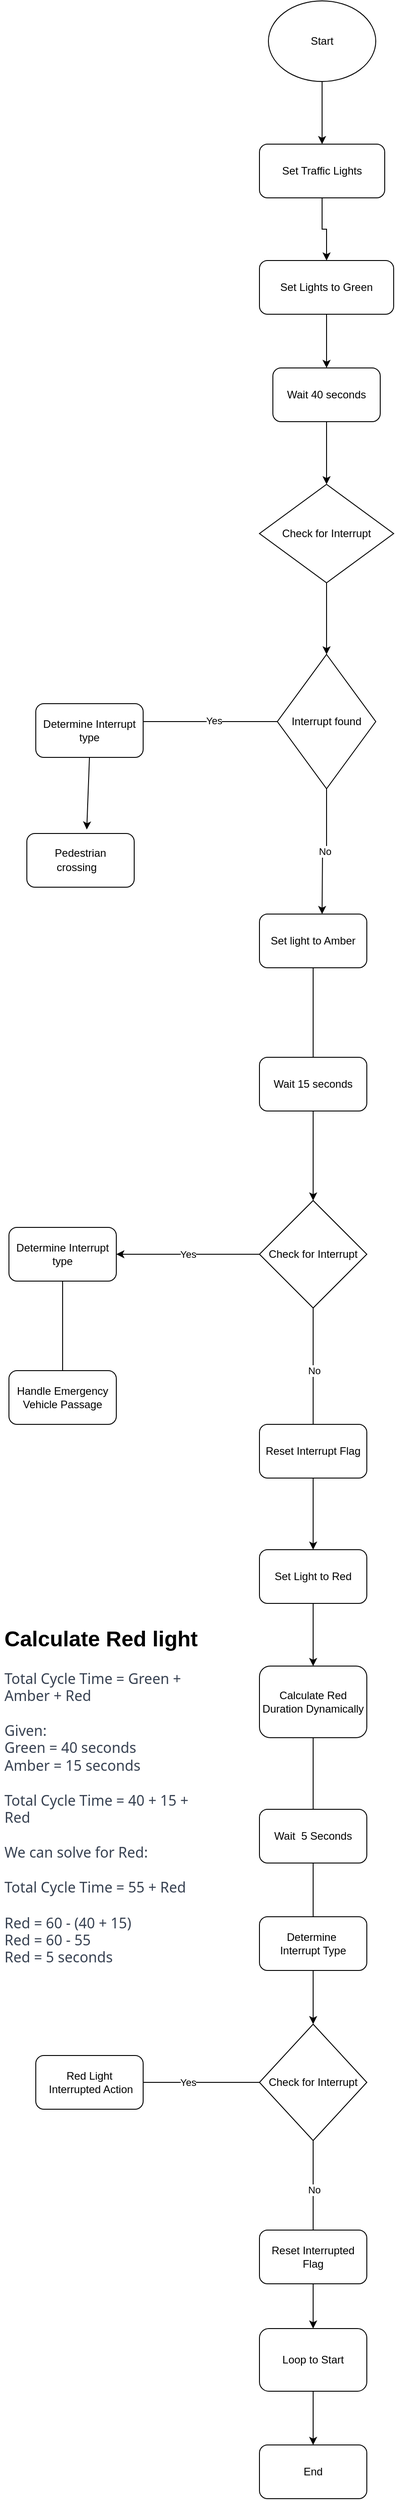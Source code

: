 <mxfile version="21.3.4">
  <diagram id="C5RBs43oDa-KdzZeNtuy" name="Page-1">
    <mxGraphModel dx="1524" dy="1185" grid="1" gridSize="10" guides="1" tooltips="1" connect="1" arrows="1" fold="1" page="1" pageScale="1" pageWidth="827" pageHeight="1169" math="0" shadow="0">
      <root>
        <mxCell id="WIyWlLk6GJQsqaUBKTNV-0" />
        <mxCell id="WIyWlLk6GJQsqaUBKTNV-1" parent="WIyWlLk6GJQsqaUBKTNV-0" />
        <mxCell id="nLkVJomoMqzsWr1Mw08b-5" style="edgeStyle=orthogonalEdgeStyle;rounded=0;orthogonalLoop=1;jettySize=auto;html=1;" edge="1" parent="WIyWlLk6GJQsqaUBKTNV-1" source="nLkVJomoMqzsWr1Mw08b-0">
          <mxGeometry relative="1" as="geometry">
            <mxPoint x="380" y="240" as="targetPoint" />
          </mxGeometry>
        </mxCell>
        <mxCell id="nLkVJomoMqzsWr1Mw08b-0" value="Start" style="ellipse;whiteSpace=wrap;html=1;" vertex="1" parent="WIyWlLk6GJQsqaUBKTNV-1">
          <mxGeometry x="320" y="80" width="120" height="90" as="geometry" />
        </mxCell>
        <mxCell id="nLkVJomoMqzsWr1Mw08b-18" style="edgeStyle=orthogonalEdgeStyle;rounded=0;orthogonalLoop=1;jettySize=auto;html=1;" edge="1" parent="WIyWlLk6GJQsqaUBKTNV-1" source="nLkVJomoMqzsWr1Mw08b-17" target="nLkVJomoMqzsWr1Mw08b-19">
          <mxGeometry relative="1" as="geometry">
            <mxPoint x="380" y="390" as="targetPoint" />
          </mxGeometry>
        </mxCell>
        <mxCell id="nLkVJomoMqzsWr1Mw08b-17" value="Set Traffic Lights" style="rounded=1;whiteSpace=wrap;html=1;" vertex="1" parent="WIyWlLk6GJQsqaUBKTNV-1">
          <mxGeometry x="310" y="240" width="140" height="60" as="geometry" />
        </mxCell>
        <mxCell id="nLkVJomoMqzsWr1Mw08b-21" style="edgeStyle=orthogonalEdgeStyle;rounded=0;orthogonalLoop=1;jettySize=auto;html=1;" edge="1" parent="WIyWlLk6GJQsqaUBKTNV-1" source="nLkVJomoMqzsWr1Mw08b-19" target="nLkVJomoMqzsWr1Mw08b-22">
          <mxGeometry relative="1" as="geometry">
            <mxPoint x="385" y="490" as="targetPoint" />
          </mxGeometry>
        </mxCell>
        <mxCell id="nLkVJomoMqzsWr1Mw08b-19" value="Set Lights to Green" style="rounded=1;whiteSpace=wrap;html=1;" vertex="1" parent="WIyWlLk6GJQsqaUBKTNV-1">
          <mxGeometry x="310" y="370" width="150" height="60" as="geometry" />
        </mxCell>
        <mxCell id="nLkVJomoMqzsWr1Mw08b-23" style="edgeStyle=orthogonalEdgeStyle;rounded=0;orthogonalLoop=1;jettySize=auto;html=1;" edge="1" parent="WIyWlLk6GJQsqaUBKTNV-1" source="nLkVJomoMqzsWr1Mw08b-22" target="nLkVJomoMqzsWr1Mw08b-24">
          <mxGeometry relative="1" as="geometry">
            <mxPoint x="385" y="660" as="targetPoint" />
          </mxGeometry>
        </mxCell>
        <mxCell id="nLkVJomoMqzsWr1Mw08b-22" value="Wait 40 seconds" style="rounded=1;whiteSpace=wrap;html=1;" vertex="1" parent="WIyWlLk6GJQsqaUBKTNV-1">
          <mxGeometry x="325" y="490" width="120" height="60" as="geometry" />
        </mxCell>
        <mxCell id="nLkVJomoMqzsWr1Mw08b-25" style="edgeStyle=orthogonalEdgeStyle;rounded=0;orthogonalLoop=1;jettySize=auto;html=1;" edge="1" parent="WIyWlLk6GJQsqaUBKTNV-1" source="nLkVJomoMqzsWr1Mw08b-24" target="nLkVJomoMqzsWr1Mw08b-26">
          <mxGeometry relative="1" as="geometry">
            <mxPoint x="150" y="675" as="targetPoint" />
          </mxGeometry>
        </mxCell>
        <mxCell id="nLkVJomoMqzsWr1Mw08b-24" value="Check for Interrupt" style="rhombus;whiteSpace=wrap;html=1;" vertex="1" parent="WIyWlLk6GJQsqaUBKTNV-1">
          <mxGeometry x="310" y="620" width="150" height="110" as="geometry" />
        </mxCell>
        <mxCell id="nLkVJomoMqzsWr1Mw08b-27" style="edgeStyle=orthogonalEdgeStyle;rounded=0;orthogonalLoop=1;jettySize=auto;html=1;" edge="1" parent="WIyWlLk6GJQsqaUBKTNV-1" source="nLkVJomoMqzsWr1Mw08b-26">
          <mxGeometry relative="1" as="geometry">
            <mxPoint x="160" y="885" as="targetPoint" />
          </mxGeometry>
        </mxCell>
        <mxCell id="nLkVJomoMqzsWr1Mw08b-28" value="Yes" style="edgeLabel;html=1;align=center;verticalAlign=middle;resizable=0;points=[];" vertex="1" connectable="0" parent="nLkVJomoMqzsWr1Mw08b-27">
          <mxGeometry x="-0.167" y="-1" relative="1" as="geometry">
            <mxPoint as="offset" />
          </mxGeometry>
        </mxCell>
        <mxCell id="nLkVJomoMqzsWr1Mw08b-31" value="No" style="edgeStyle=orthogonalEdgeStyle;rounded=0;orthogonalLoop=1;jettySize=auto;html=1;" edge="1" parent="WIyWlLk6GJQsqaUBKTNV-1" source="nLkVJomoMqzsWr1Mw08b-26">
          <mxGeometry x="-0.004" relative="1" as="geometry">
            <mxPoint x="380" y="1100" as="targetPoint" />
            <mxPoint as="offset" />
          </mxGeometry>
        </mxCell>
        <mxCell id="nLkVJomoMqzsWr1Mw08b-26" value="Interrupt&amp;nbsp;found" style="rhombus;whiteSpace=wrap;html=1;" vertex="1" parent="WIyWlLk6GJQsqaUBKTNV-1">
          <mxGeometry x="330" y="810" width="110" height="150" as="geometry" />
        </mxCell>
        <mxCell id="nLkVJomoMqzsWr1Mw08b-43" style="edgeStyle=orthogonalEdgeStyle;rounded=0;orthogonalLoop=1;jettySize=auto;html=1;" edge="1" parent="WIyWlLk6GJQsqaUBKTNV-1" source="nLkVJomoMqzsWr1Mw08b-29">
          <mxGeometry relative="1" as="geometry">
            <mxPoint x="90" y="1620" as="targetPoint" />
          </mxGeometry>
        </mxCell>
        <mxCell id="nLkVJomoMqzsWr1Mw08b-29" value="Determine Interrupt type" style="rounded=1;whiteSpace=wrap;html=1;" vertex="1" parent="WIyWlLk6GJQsqaUBKTNV-1">
          <mxGeometry x="30" y="1450" width="120" height="60" as="geometry" />
        </mxCell>
        <mxCell id="nLkVJomoMqzsWr1Mw08b-33" value=" Pedestrian&lt;br&gt;&amp;nbsp; &amp;nbsp; &amp;nbsp; &amp;nbsp;crossing &amp;nbsp; &amp;nbsp; &amp;nbsp;&amp;nbsp;&lt;span style=&quot;border: 0px solid rgb(217, 217, 227); box-sizing: border-box; caret-color: rgb(255, 255, 255); color: rgb(255, 255, 255); font-family: &amp;quot;Söhne Mono&amp;quot;, Monaco, &amp;quot;Andale Mono&amp;quot;, &amp;quot;Ubuntu Mono&amp;quot;, monospace; font-size: 14px; text-align: left;&quot; class=&quot;hljs-operator&quot;&gt;|&lt;/span&gt;" style="rounded=1;whiteSpace=wrap;html=1;" vertex="1" parent="WIyWlLk6GJQsqaUBKTNV-1">
          <mxGeometry x="50" y="1010" width="120" height="60" as="geometry" />
        </mxCell>
        <mxCell id="nLkVJomoMqzsWr1Mw08b-35" style="edgeStyle=orthogonalEdgeStyle;rounded=0;orthogonalLoop=1;jettySize=auto;html=1;" edge="1" parent="WIyWlLk6GJQsqaUBKTNV-1" source="nLkVJomoMqzsWr1Mw08b-34">
          <mxGeometry relative="1" as="geometry">
            <mxPoint x="370" y="1270" as="targetPoint" />
          </mxGeometry>
        </mxCell>
        <mxCell id="nLkVJomoMqzsWr1Mw08b-34" value="Set light to Amber" style="rounded=1;whiteSpace=wrap;html=1;" vertex="1" parent="WIyWlLk6GJQsqaUBKTNV-1">
          <mxGeometry x="310" y="1100" width="120" height="60" as="geometry" />
        </mxCell>
        <mxCell id="nLkVJomoMqzsWr1Mw08b-37" style="edgeStyle=orthogonalEdgeStyle;rounded=0;orthogonalLoop=1;jettySize=auto;html=1;" edge="1" parent="WIyWlLk6GJQsqaUBKTNV-1" source="nLkVJomoMqzsWr1Mw08b-36" target="nLkVJomoMqzsWr1Mw08b-38">
          <mxGeometry relative="1" as="geometry">
            <mxPoint x="370" y="1440" as="targetPoint" />
          </mxGeometry>
        </mxCell>
        <mxCell id="nLkVJomoMqzsWr1Mw08b-36" value="Wait 15 seconds" style="rounded=1;whiteSpace=wrap;html=1;" vertex="1" parent="WIyWlLk6GJQsqaUBKTNV-1">
          <mxGeometry x="310" y="1260" width="120" height="60" as="geometry" />
        </mxCell>
        <mxCell id="nLkVJomoMqzsWr1Mw08b-39" value="Yes" style="edgeStyle=orthogonalEdgeStyle;rounded=0;orthogonalLoop=1;jettySize=auto;html=1;" edge="1" parent="WIyWlLk6GJQsqaUBKTNV-1" source="nLkVJomoMqzsWr1Mw08b-38">
          <mxGeometry relative="1" as="geometry">
            <mxPoint x="150" y="1480" as="targetPoint" />
          </mxGeometry>
        </mxCell>
        <mxCell id="nLkVJomoMqzsWr1Mw08b-45" value="No" style="edgeStyle=orthogonalEdgeStyle;rounded=0;orthogonalLoop=1;jettySize=auto;html=1;" edge="1" parent="WIyWlLk6GJQsqaUBKTNV-1" source="nLkVJomoMqzsWr1Mw08b-38">
          <mxGeometry relative="1" as="geometry">
            <mxPoint x="370" y="1680" as="targetPoint" />
          </mxGeometry>
        </mxCell>
        <mxCell id="nLkVJomoMqzsWr1Mw08b-38" value="Check for Interrupt" style="rhombus;whiteSpace=wrap;html=1;" vertex="1" parent="WIyWlLk6GJQsqaUBKTNV-1">
          <mxGeometry x="310" y="1420" width="120" height="120" as="geometry" />
        </mxCell>
        <mxCell id="nLkVJomoMqzsWr1Mw08b-42" value="Determine Interrupt type" style="rounded=1;whiteSpace=wrap;html=1;" vertex="1" parent="WIyWlLk6GJQsqaUBKTNV-1">
          <mxGeometry x="60" y="865" width="120" height="60" as="geometry" />
        </mxCell>
        <mxCell id="nLkVJomoMqzsWr1Mw08b-44" value="Handle&amp;nbsp;Emergency Vehicle Passage" style="rounded=1;whiteSpace=wrap;html=1;" vertex="1" parent="WIyWlLk6GJQsqaUBKTNV-1">
          <mxGeometry x="30" y="1610" width="120" height="60" as="geometry" />
        </mxCell>
        <mxCell id="nLkVJomoMqzsWr1Mw08b-47" style="edgeStyle=orthogonalEdgeStyle;rounded=0;orthogonalLoop=1;jettySize=auto;html=1;" edge="1" parent="WIyWlLk6GJQsqaUBKTNV-1" source="nLkVJomoMqzsWr1Mw08b-46" target="nLkVJomoMqzsWr1Mw08b-48">
          <mxGeometry relative="1" as="geometry">
            <mxPoint x="370" y="1840" as="targetPoint" />
          </mxGeometry>
        </mxCell>
        <mxCell id="nLkVJomoMqzsWr1Mw08b-46" value="Reset&amp;nbsp;Interrupt Flag" style="rounded=1;whiteSpace=wrap;html=1;" vertex="1" parent="WIyWlLk6GJQsqaUBKTNV-1">
          <mxGeometry x="310" y="1670" width="120" height="60" as="geometry" />
        </mxCell>
        <mxCell id="nLkVJomoMqzsWr1Mw08b-50" style="edgeStyle=orthogonalEdgeStyle;rounded=0;orthogonalLoop=1;jettySize=auto;html=1;" edge="1" parent="WIyWlLk6GJQsqaUBKTNV-1" source="nLkVJomoMqzsWr1Mw08b-48" target="nLkVJomoMqzsWr1Mw08b-51">
          <mxGeometry relative="1" as="geometry">
            <mxPoint x="370" y="1970" as="targetPoint" />
          </mxGeometry>
        </mxCell>
        <mxCell id="nLkVJomoMqzsWr1Mw08b-48" value="Set Light to Red" style="rounded=1;whiteSpace=wrap;html=1;" vertex="1" parent="WIyWlLk6GJQsqaUBKTNV-1">
          <mxGeometry x="310" y="1810" width="120" height="60" as="geometry" />
        </mxCell>
        <mxCell id="nLkVJomoMqzsWr1Mw08b-49" value="" style="endArrow=classic;html=1;rounded=0;exitX=0.5;exitY=1;exitDx=0;exitDy=0;entryX=0.558;entryY=-0.074;entryDx=0;entryDy=0;entryPerimeter=0;" edge="1" parent="WIyWlLk6GJQsqaUBKTNV-1" source="nLkVJomoMqzsWr1Mw08b-42" target="nLkVJomoMqzsWr1Mw08b-33">
          <mxGeometry width="50" height="50" relative="1" as="geometry">
            <mxPoint x="330" y="1030" as="sourcePoint" />
            <mxPoint x="380" y="980" as="targetPoint" />
          </mxGeometry>
        </mxCell>
        <mxCell id="nLkVJomoMqzsWr1Mw08b-52" style="edgeStyle=orthogonalEdgeStyle;rounded=0;orthogonalLoop=1;jettySize=auto;html=1;" edge="1" parent="WIyWlLk6GJQsqaUBKTNV-1" source="nLkVJomoMqzsWr1Mw08b-51">
          <mxGeometry relative="1" as="geometry">
            <mxPoint x="370" y="2110" as="targetPoint" />
          </mxGeometry>
        </mxCell>
        <mxCell id="nLkVJomoMqzsWr1Mw08b-51" value="Calculate&amp;nbsp;Red Duration&amp;nbsp;Dynamically " style="rounded=1;whiteSpace=wrap;html=1;" vertex="1" parent="WIyWlLk6GJQsqaUBKTNV-1">
          <mxGeometry x="310" y="1940" width="120" height="80" as="geometry" />
        </mxCell>
        <mxCell id="nLkVJomoMqzsWr1Mw08b-53" value="&lt;h1&gt;Calculate Red light&amp;nbsp;&lt;/h1&gt;&lt;h1&gt;&lt;p style=&quot;font-size: 16px; font-weight: 400; border: 0px solid rgb(217, 217, 227); box-sizing: border-box; margin: 1.25em 0px; caret-color: rgb(55, 65, 81); color: rgb(55, 65, 81); font-family: Söhne, ui-sans-serif, system-ui, -apple-system, &amp;quot;Segoe UI&amp;quot;, Roboto, Ubuntu, Cantarell, &amp;quot;Noto Sans&amp;quot;, sans-serif, &amp;quot;Helvetica Neue&amp;quot;, Arial, &amp;quot;Apple Color Emoji&amp;quot;, &amp;quot;Segoe UI Emoji&amp;quot;, &amp;quot;Segoe UI Symbol&amp;quot;, &amp;quot;Noto Color Emoji&amp;quot;;&quot;&gt;Total Cycle Time = Green + Amber + Red&lt;/p&gt;&lt;p style=&quot;font-size: 16px; font-weight: 400; border: 0px solid rgb(217, 217, 227); box-sizing: border-box; margin: 1.25em 0px; caret-color: rgb(55, 65, 81); color: rgb(55, 65, 81); font-family: Söhne, ui-sans-serif, system-ui, -apple-system, &amp;quot;Segoe UI&amp;quot;, Roboto, Ubuntu, Cantarell, &amp;quot;Noto Sans&amp;quot;, sans-serif, &amp;quot;Helvetica Neue&amp;quot;, Arial, &amp;quot;Apple Color Emoji&amp;quot;, &amp;quot;Segoe UI Emoji&amp;quot;, &amp;quot;Segoe UI Symbol&amp;quot;, &amp;quot;Noto Color Emoji&amp;quot;;&quot;&gt;Given:&lt;br&gt;Green = 40 seconds&lt;br&gt;Amber = 15 seconds&lt;/p&gt;&lt;p style=&quot;font-size: 16px; font-weight: 400; border: 0px solid rgb(217, 217, 227); box-sizing: border-box; margin: 1.25em 0px; caret-color: rgb(55, 65, 81); color: rgb(55, 65, 81); font-family: Söhne, ui-sans-serif, system-ui, -apple-system, &amp;quot;Segoe UI&amp;quot;, Roboto, Ubuntu, Cantarell, &amp;quot;Noto Sans&amp;quot;, sans-serif, &amp;quot;Helvetica Neue&amp;quot;, Arial, &amp;quot;Apple Color Emoji&amp;quot;, &amp;quot;Segoe UI Emoji&amp;quot;, &amp;quot;Segoe UI Symbol&amp;quot;, &amp;quot;Noto Color Emoji&amp;quot;;&quot;&gt;Total Cycle Time = 40 + 15 + Red&lt;/p&gt;&lt;p style=&quot;font-size: 16px; font-weight: 400; border: 0px solid rgb(217, 217, 227); box-sizing: border-box; margin: 1.25em 0px; caret-color: rgb(55, 65, 81); color: rgb(55, 65, 81); font-family: Söhne, ui-sans-serif, system-ui, -apple-system, &amp;quot;Segoe UI&amp;quot;, Roboto, Ubuntu, Cantarell, &amp;quot;Noto Sans&amp;quot;, sans-serif, &amp;quot;Helvetica Neue&amp;quot;, Arial, &amp;quot;Apple Color Emoji&amp;quot;, &amp;quot;Segoe UI Emoji&amp;quot;, &amp;quot;Segoe UI Symbol&amp;quot;, &amp;quot;Noto Color Emoji&amp;quot;;&quot;&gt;We can solve for Red:&lt;/p&gt;&lt;p style=&quot;font-size: 16px; font-weight: 400; border: 0px solid rgb(217, 217, 227); box-sizing: border-box; margin: 1.25em 0px; caret-color: rgb(55, 65, 81); color: rgb(55, 65, 81); font-family: Söhne, ui-sans-serif, system-ui, -apple-system, &amp;quot;Segoe UI&amp;quot;, Roboto, Ubuntu, Cantarell, &amp;quot;Noto Sans&amp;quot;, sans-serif, &amp;quot;Helvetica Neue&amp;quot;, Arial, &amp;quot;Apple Color Emoji&amp;quot;, &amp;quot;Segoe UI Emoji&amp;quot;, &amp;quot;Segoe UI Symbol&amp;quot;, &amp;quot;Noto Color Emoji&amp;quot;;&quot;&gt;Total Cycle Time = 55 + Red&lt;/p&gt;&lt;p style=&quot;font-size: 16px; font-weight: 400; border: 0px solid rgb(217, 217, 227); box-sizing: border-box; margin: 1.25em 0px; caret-color: rgb(55, 65, 81); color: rgb(55, 65, 81); font-family: Söhne, ui-sans-serif, system-ui, -apple-system, &amp;quot;Segoe UI&amp;quot;, Roboto, Ubuntu, Cantarell, &amp;quot;Noto Sans&amp;quot;, sans-serif, &amp;quot;Helvetica Neue&amp;quot;, Arial, &amp;quot;Apple Color Emoji&amp;quot;, &amp;quot;Segoe UI Emoji&amp;quot;, &amp;quot;Segoe UI Symbol&amp;quot;, &amp;quot;Noto Color Emoji&amp;quot;;&quot;&gt;Red = 60 - (40 + 15)&lt;br/&gt;Red = 60 - 55&lt;br/&gt;Red = 5 seconds&lt;br&gt;&lt;/p&gt;&lt;/h1&gt;" style="text;html=1;strokeColor=none;fillColor=none;spacing=5;spacingTop=-20;whiteSpace=wrap;overflow=hidden;rounded=0;" vertex="1" parent="WIyWlLk6GJQsqaUBKTNV-1">
          <mxGeometry x="20" y="1890" width="240" height="430" as="geometry" />
        </mxCell>
        <mxCell id="nLkVJomoMqzsWr1Mw08b-55" style="edgeStyle=orthogonalEdgeStyle;rounded=0;orthogonalLoop=1;jettySize=auto;html=1;" edge="1" parent="WIyWlLk6GJQsqaUBKTNV-1" source="nLkVJomoMqzsWr1Mw08b-54">
          <mxGeometry relative="1" as="geometry">
            <mxPoint x="370" y="2240" as="targetPoint" />
          </mxGeometry>
        </mxCell>
        <mxCell id="nLkVJomoMqzsWr1Mw08b-54" value="Wait &amp;nbsp;5 Seconds" style="rounded=1;whiteSpace=wrap;html=1;" vertex="1" parent="WIyWlLk6GJQsqaUBKTNV-1">
          <mxGeometry x="310" y="2100" width="120" height="60" as="geometry" />
        </mxCell>
        <mxCell id="nLkVJomoMqzsWr1Mw08b-58" style="edgeStyle=orthogonalEdgeStyle;rounded=0;orthogonalLoop=1;jettySize=auto;html=1;" edge="1" parent="WIyWlLk6GJQsqaUBKTNV-1" source="nLkVJomoMqzsWr1Mw08b-56" target="nLkVJomoMqzsWr1Mw08b-59">
          <mxGeometry relative="1" as="geometry">
            <mxPoint x="370" y="2380" as="targetPoint" />
          </mxGeometry>
        </mxCell>
        <mxCell id="nLkVJomoMqzsWr1Mw08b-56" value="Determine&amp;nbsp;&lt;br&gt;Interrupt Type" style="rounded=1;whiteSpace=wrap;html=1;" vertex="1" parent="WIyWlLk6GJQsqaUBKTNV-1">
          <mxGeometry x="310" y="2220" width="120" height="60" as="geometry" />
        </mxCell>
        <mxCell id="nLkVJomoMqzsWr1Mw08b-60" value="Yes" style="edgeStyle=orthogonalEdgeStyle;rounded=0;orthogonalLoop=1;jettySize=auto;html=1;" edge="1" parent="WIyWlLk6GJQsqaUBKTNV-1" source="nLkVJomoMqzsWr1Mw08b-59">
          <mxGeometry relative="1" as="geometry">
            <mxPoint x="150" y="2405" as="targetPoint" />
          </mxGeometry>
        </mxCell>
        <mxCell id="nLkVJomoMqzsWr1Mw08b-62" value="No" style="edgeStyle=orthogonalEdgeStyle;rounded=0;orthogonalLoop=1;jettySize=auto;html=1;" edge="1" parent="WIyWlLk6GJQsqaUBKTNV-1" source="nLkVJomoMqzsWr1Mw08b-59">
          <mxGeometry relative="1" as="geometry">
            <mxPoint x="370" y="2580" as="targetPoint" />
          </mxGeometry>
        </mxCell>
        <mxCell id="nLkVJomoMqzsWr1Mw08b-59" value="Check for Interrupt" style="rhombus;whiteSpace=wrap;html=1;" vertex="1" parent="WIyWlLk6GJQsqaUBKTNV-1">
          <mxGeometry x="310" y="2340" width="120" height="130" as="geometry" />
        </mxCell>
        <mxCell id="nLkVJomoMqzsWr1Mw08b-61" value="Red Light&lt;br&gt;&amp;nbsp;Interrupted Action" style="rounded=1;whiteSpace=wrap;html=1;" vertex="1" parent="WIyWlLk6GJQsqaUBKTNV-1">
          <mxGeometry x="60" y="2375" width="120" height="60" as="geometry" />
        </mxCell>
        <mxCell id="nLkVJomoMqzsWr1Mw08b-64" style="edgeStyle=orthogonalEdgeStyle;rounded=0;orthogonalLoop=1;jettySize=auto;html=1;" edge="1" parent="WIyWlLk6GJQsqaUBKTNV-1" source="nLkVJomoMqzsWr1Mw08b-63" target="nLkVJomoMqzsWr1Mw08b-65">
          <mxGeometry relative="1" as="geometry">
            <mxPoint x="370" y="2710" as="targetPoint" />
          </mxGeometry>
        </mxCell>
        <mxCell id="nLkVJomoMqzsWr1Mw08b-63" value="Reset&amp;nbsp;Interrupted Flag" style="rounded=1;whiteSpace=wrap;html=1;" vertex="1" parent="WIyWlLk6GJQsqaUBKTNV-1">
          <mxGeometry x="310" y="2570" width="120" height="60" as="geometry" />
        </mxCell>
        <mxCell id="nLkVJomoMqzsWr1Mw08b-66" style="edgeStyle=orthogonalEdgeStyle;rounded=0;orthogonalLoop=1;jettySize=auto;html=1;" edge="1" parent="WIyWlLk6GJQsqaUBKTNV-1" source="nLkVJomoMqzsWr1Mw08b-65" target="nLkVJomoMqzsWr1Mw08b-67">
          <mxGeometry relative="1" as="geometry">
            <mxPoint x="370" y="2840" as="targetPoint" />
          </mxGeometry>
        </mxCell>
        <mxCell id="nLkVJomoMqzsWr1Mw08b-65" value="Loop to Start" style="rounded=1;whiteSpace=wrap;html=1;" vertex="1" parent="WIyWlLk6GJQsqaUBKTNV-1">
          <mxGeometry x="310" y="2680" width="120" height="70" as="geometry" />
        </mxCell>
        <mxCell id="nLkVJomoMqzsWr1Mw08b-67" value="End" style="rounded=1;whiteSpace=wrap;html=1;" vertex="1" parent="WIyWlLk6GJQsqaUBKTNV-1">
          <mxGeometry x="310" y="2810" width="120" height="60" as="geometry" />
        </mxCell>
      </root>
    </mxGraphModel>
  </diagram>
</mxfile>
